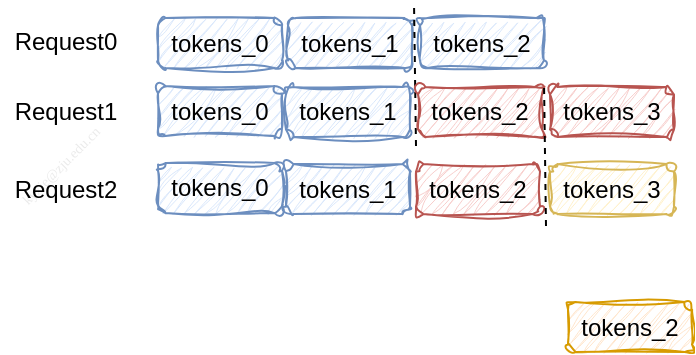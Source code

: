 <mxfile version="26.2.13">
  <diagram name="第 1 页" id="hnUDsFR895pse2CBVE6p">
    <mxGraphModel dx="497" dy="251" grid="0" gridSize="10" guides="1" tooltips="1" connect="1" arrows="1" fold="1" page="1" pageScale="1" pageWidth="827" pageHeight="1169" math="0" shadow="0">
      <root>
        <mxCell id="0" />
        <mxCell id="1" parent="0" />
        <mxCell id="lUhSVOAi8Fo3o7YV4FDi-3" value="tokens_0" style="rounded=1;whiteSpace=wrap;html=1;strokeColor=#6c8ebf;align=center;verticalAlign=middle;fontFamily=Helvetica;fontSize=12;fillColor=#dae8fc;shadow=0;sketch=1;curveFitting=1;jiggle=2;" parent="1" vertex="1">
          <mxGeometry x="150" y="210" width="62" height="25" as="geometry" />
        </mxCell>
        <mxCell id="lUhSVOAi8Fo3o7YV4FDi-5" value="Request0" style="text;strokeColor=none;align=center;fillColor=none;html=1;verticalAlign=middle;whiteSpace=wrap;rounded=0;fontFamily=Helvetica;fontSize=12;fontColor=default;" parent="1" vertex="1">
          <mxGeometry x="74" y="207" width="60" height="30" as="geometry" />
        </mxCell>
        <UserObject label="&lt;p align=&quot;center&quot; style=&quot;margin-top:0px; margin-bottom:0px; margin-left:0px; margin-right:0px; -qt-block-indent:0; text-indent:0px; line-height:100%;&quot;&gt;&lt;span style=&quot;font-family:&#39;Microsoft YaHei&#39;; font-size:5.333pt; color:#ebebeb;&quot;&gt;kyxie@zju.edu.cn&lt;/span&gt;&lt;/p&gt;" link="&lt;p align=&quot;center&quot; style=&quot;margin-top:0px; margin-bottom:0px; margin-left:0px; margin-right:0px; -qt-block-indent:0; text-indent:0px; line-height:100%;&quot;&gt;&lt;span style=&quot;font-family:&#39;Microsoft YaHei&#39;; font-size:5.333pt; color:#ebebeb;&quot;&gt;kyxie@zju.edu.cn&lt;/span&gt;&lt;/p&gt;" id="PTMNsR_I-_zna5i8l1KR-2">
          <mxCell style="text;whiteSpace=wrap;html=1;rotation=-45;" vertex="1" parent="1">
            <mxGeometry x="66" y="259.41" width="87" height="21.15" as="geometry" />
          </mxCell>
        </UserObject>
        <mxCell id="PTMNsR_I-_zna5i8l1KR-3" value="Request1" style="text;strokeColor=none;align=center;fillColor=none;html=1;verticalAlign=middle;whiteSpace=wrap;rounded=0;fontFamily=Helvetica;fontSize=12;fontColor=default;" vertex="1" parent="1">
          <mxGeometry x="74" y="242" width="60" height="30" as="geometry" />
        </mxCell>
        <mxCell id="PTMNsR_I-_zna5i8l1KR-5" value="tokens_1" style="rounded=1;whiteSpace=wrap;html=1;strokeColor=#6c8ebf;align=center;verticalAlign=middle;fontFamily=Helvetica;fontSize=12;fillColor=#dae8fc;shadow=0;sketch=1;curveFitting=1;jiggle=2;" vertex="1" parent="1">
          <mxGeometry x="215" y="210" width="62" height="25" as="geometry" />
        </mxCell>
        <mxCell id="PTMNsR_I-_zna5i8l1KR-6" value="tokens_2" style="rounded=1;whiteSpace=wrap;html=1;strokeColor=#6c8ebf;align=center;verticalAlign=middle;fontFamily=Helvetica;fontSize=12;fillColor=#dae8fc;shadow=0;sketch=1;curveFitting=1;jiggle=2;" vertex="1" parent="1">
          <mxGeometry x="281" y="210" width="62" height="25" as="geometry" />
        </mxCell>
        <mxCell id="PTMNsR_I-_zna5i8l1KR-7" value="tokens_2" style="rounded=1;whiteSpace=wrap;html=1;strokeColor=#d79b00;align=center;verticalAlign=middle;fontFamily=Helvetica;fontSize=12;fillColor=#ffe6cc;shadow=0;sketch=1;curveFitting=1;jiggle=2;" vertex="1" parent="1">
          <mxGeometry x="355" y="352" width="62" height="25" as="geometry" />
        </mxCell>
        <mxCell id="PTMNsR_I-_zna5i8l1KR-8" value="tokens_0" style="rounded=1;whiteSpace=wrap;html=1;strokeColor=#6c8ebf;align=center;verticalAlign=middle;fontFamily=Helvetica;fontSize=12;fillColor=#dae8fc;shadow=0;sketch=1;curveFitting=1;jiggle=2;" vertex="1" parent="1">
          <mxGeometry x="150" y="244" width="62" height="25" as="geometry" />
        </mxCell>
        <mxCell id="PTMNsR_I-_zna5i8l1KR-9" value="" style="endArrow=none;html=1;rounded=0;fontFamily=Helvetica;fontSize=12;fontColor=default;dashed=1;" edge="1" parent="1">
          <mxGeometry width="50" height="50" relative="1" as="geometry">
            <mxPoint x="279" y="274" as="sourcePoint" />
            <mxPoint x="278" y="202" as="targetPoint" />
          </mxGeometry>
        </mxCell>
        <mxCell id="PTMNsR_I-_zna5i8l1KR-10" value="tokens_1" style="rounded=1;whiteSpace=wrap;html=1;strokeColor=#6c8ebf;align=center;verticalAlign=middle;fontFamily=Helvetica;fontSize=12;fillColor=#dae8fc;shadow=0;sketch=1;curveFitting=1;jiggle=2;" vertex="1" parent="1">
          <mxGeometry x="214" y="244.5" width="62" height="25" as="geometry" />
        </mxCell>
        <mxCell id="PTMNsR_I-_zna5i8l1KR-11" value="tokens_2" style="rounded=1;whiteSpace=wrap;html=1;strokeColor=#b85450;align=center;verticalAlign=middle;fontFamily=Helvetica;fontSize=12;fillColor=#f8cecc;shadow=0;sketch=1;curveFitting=1;jiggle=2;" vertex="1" parent="1">
          <mxGeometry x="280" y="244.5" width="62" height="25" as="geometry" />
        </mxCell>
        <mxCell id="PTMNsR_I-_zna5i8l1KR-13" value="tokens_3" style="rounded=1;whiteSpace=wrap;html=1;strokeColor=#b85450;align=center;verticalAlign=middle;fontFamily=Helvetica;fontSize=12;fillColor=#f8cecc;shadow=0;sketch=1;curveFitting=1;jiggle=2;" vertex="1" parent="1">
          <mxGeometry x="346" y="244.5" width="62" height="25" as="geometry" />
        </mxCell>
        <mxCell id="PTMNsR_I-_zna5i8l1KR-16" value="Request2" style="text;strokeColor=none;align=center;fillColor=none;html=1;verticalAlign=middle;whiteSpace=wrap;rounded=0;fontFamily=Helvetica;fontSize=12;fontColor=default;" vertex="1" parent="1">
          <mxGeometry x="74" y="280.56" width="60" height="30" as="geometry" />
        </mxCell>
        <mxCell id="PTMNsR_I-_zna5i8l1KR-17" value="tokens_0" style="rounded=1;whiteSpace=wrap;html=1;strokeColor=#6c8ebf;align=center;verticalAlign=middle;fontFamily=Helvetica;fontSize=12;fillColor=#dae8fc;shadow=0;sketch=1;curveFitting=1;jiggle=2;" vertex="1" parent="1">
          <mxGeometry x="150" y="282.56" width="62" height="25" as="geometry" />
        </mxCell>
        <mxCell id="PTMNsR_I-_zna5i8l1KR-18" value="tokens_1" style="rounded=1;whiteSpace=wrap;html=1;strokeColor=#6c8ebf;align=center;verticalAlign=middle;fontFamily=Helvetica;fontSize=12;fillColor=#dae8fc;shadow=0;sketch=1;curveFitting=1;jiggle=2;" vertex="1" parent="1">
          <mxGeometry x="214" y="283.06" width="62" height="25" as="geometry" />
        </mxCell>
        <mxCell id="PTMNsR_I-_zna5i8l1KR-19" value="tokens_2" style="rounded=1;whiteSpace=wrap;html=1;strokeColor=#b85450;align=center;verticalAlign=middle;fontFamily=Helvetica;fontSize=12;fillColor=#f8cecc;shadow=0;sketch=1;curveFitting=1;jiggle=2;" vertex="1" parent="1">
          <mxGeometry x="279" y="283.06" width="62" height="25" as="geometry" />
        </mxCell>
        <mxCell id="PTMNsR_I-_zna5i8l1KR-20" value="tokens_3" style="rounded=1;whiteSpace=wrap;html=1;strokeColor=#d6b656;align=center;verticalAlign=middle;fontFamily=Helvetica;fontSize=12;fillColor=#fff2cc;shadow=0;sketch=1;curveFitting=1;jiggle=2;" vertex="1" parent="1">
          <mxGeometry x="346" y="283.06" width="62" height="25" as="geometry" />
        </mxCell>
        <mxCell id="PTMNsR_I-_zna5i8l1KR-21" value="" style="endArrow=none;html=1;rounded=0;fontFamily=Helvetica;fontSize=12;fontColor=default;dashed=1;" edge="1" parent="1">
          <mxGeometry width="50" height="50" relative="1" as="geometry">
            <mxPoint x="344" y="314" as="sourcePoint" />
            <mxPoint x="343" y="242" as="targetPoint" />
          </mxGeometry>
        </mxCell>
      </root>
    </mxGraphModel>
  </diagram>
</mxfile>
